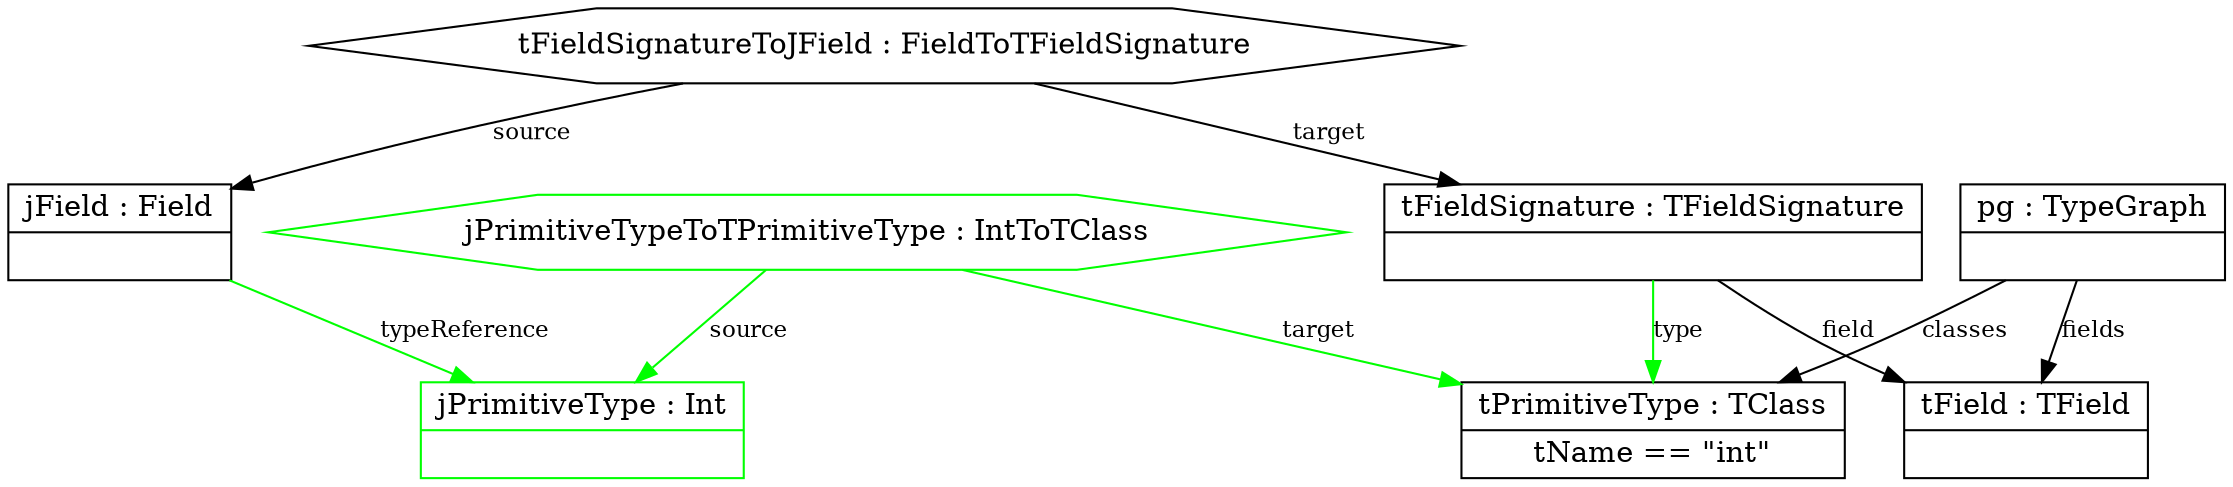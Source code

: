 digraph "FieldTypePrimitiveInt" {
	label="";

	subgraph "Correspondence Domain" {
	          "tFieldSignatureToJField : FieldToTFieldSignature" [shape=hexagon, color=black];
	          "jPrimitiveTypeToTPrimitiveType : IntToTClass" [shape=hexagon, color=green];

	          "jPrimitiveTypeToTPrimitiveType : IntToTClass" -> "jPrimitiveType : Int" [color=green, label="source", fontsize=11];
	          "tFieldSignatureToJField : FieldToTFieldSignature" -> "jField : Field" [color=black, label="source", fontsize=11];
	          "tFieldSignatureToJField : FieldToTFieldSignature" -> "tFieldSignature : TFieldSignature" [color=black, label="target", fontsize=11];
	          "jPrimitiveTypeToTPrimitiveType : IntToTClass" -> "tPrimitiveType : TClass" [color=green, label="target", fontsize=11];
	}
	subgraph "Source Domain" {
	          "jPrimitiveType : Int" [shape=record, color=green, label="{jPrimitiveType : Int | }"];
	          "jField : Field" [shape=record, color=black, label="{jField : Field | }"];

	          "jField : Field" -> "jPrimitiveType : Int" [color=green, label="typeReference", fontsize=11];
	}
	subgraph "Target Domain" {
	          "tPrimitiveType : TClass" [shape=record, color=black, label="{tPrimitiveType : TClass | tName == \"int\"}"];
	          "pg : TypeGraph" [shape=record, color=black, label="{pg : TypeGraph | }"];
	          "tField : TField" [shape=record, color=black, label="{tField : TField | }"];
	          "tFieldSignature : TFieldSignature" [shape=record, color=black, label="{tFieldSignature : TFieldSignature | }"];

	          "pg : TypeGraph" -> "tPrimitiveType : TClass" [color=black, label="classes", fontsize=11];
	          "tFieldSignature : TFieldSignature" -> "tField : TField" [color=black, label="field", fontsize=11];
	          "tFieldSignature : TFieldSignature" -> "tPrimitiveType : TClass" [color=green, label="type", fontsize=11];
	          "pg : TypeGraph" -> "tField : TField" [color=black, label="fields", fontsize=11];
	}
}